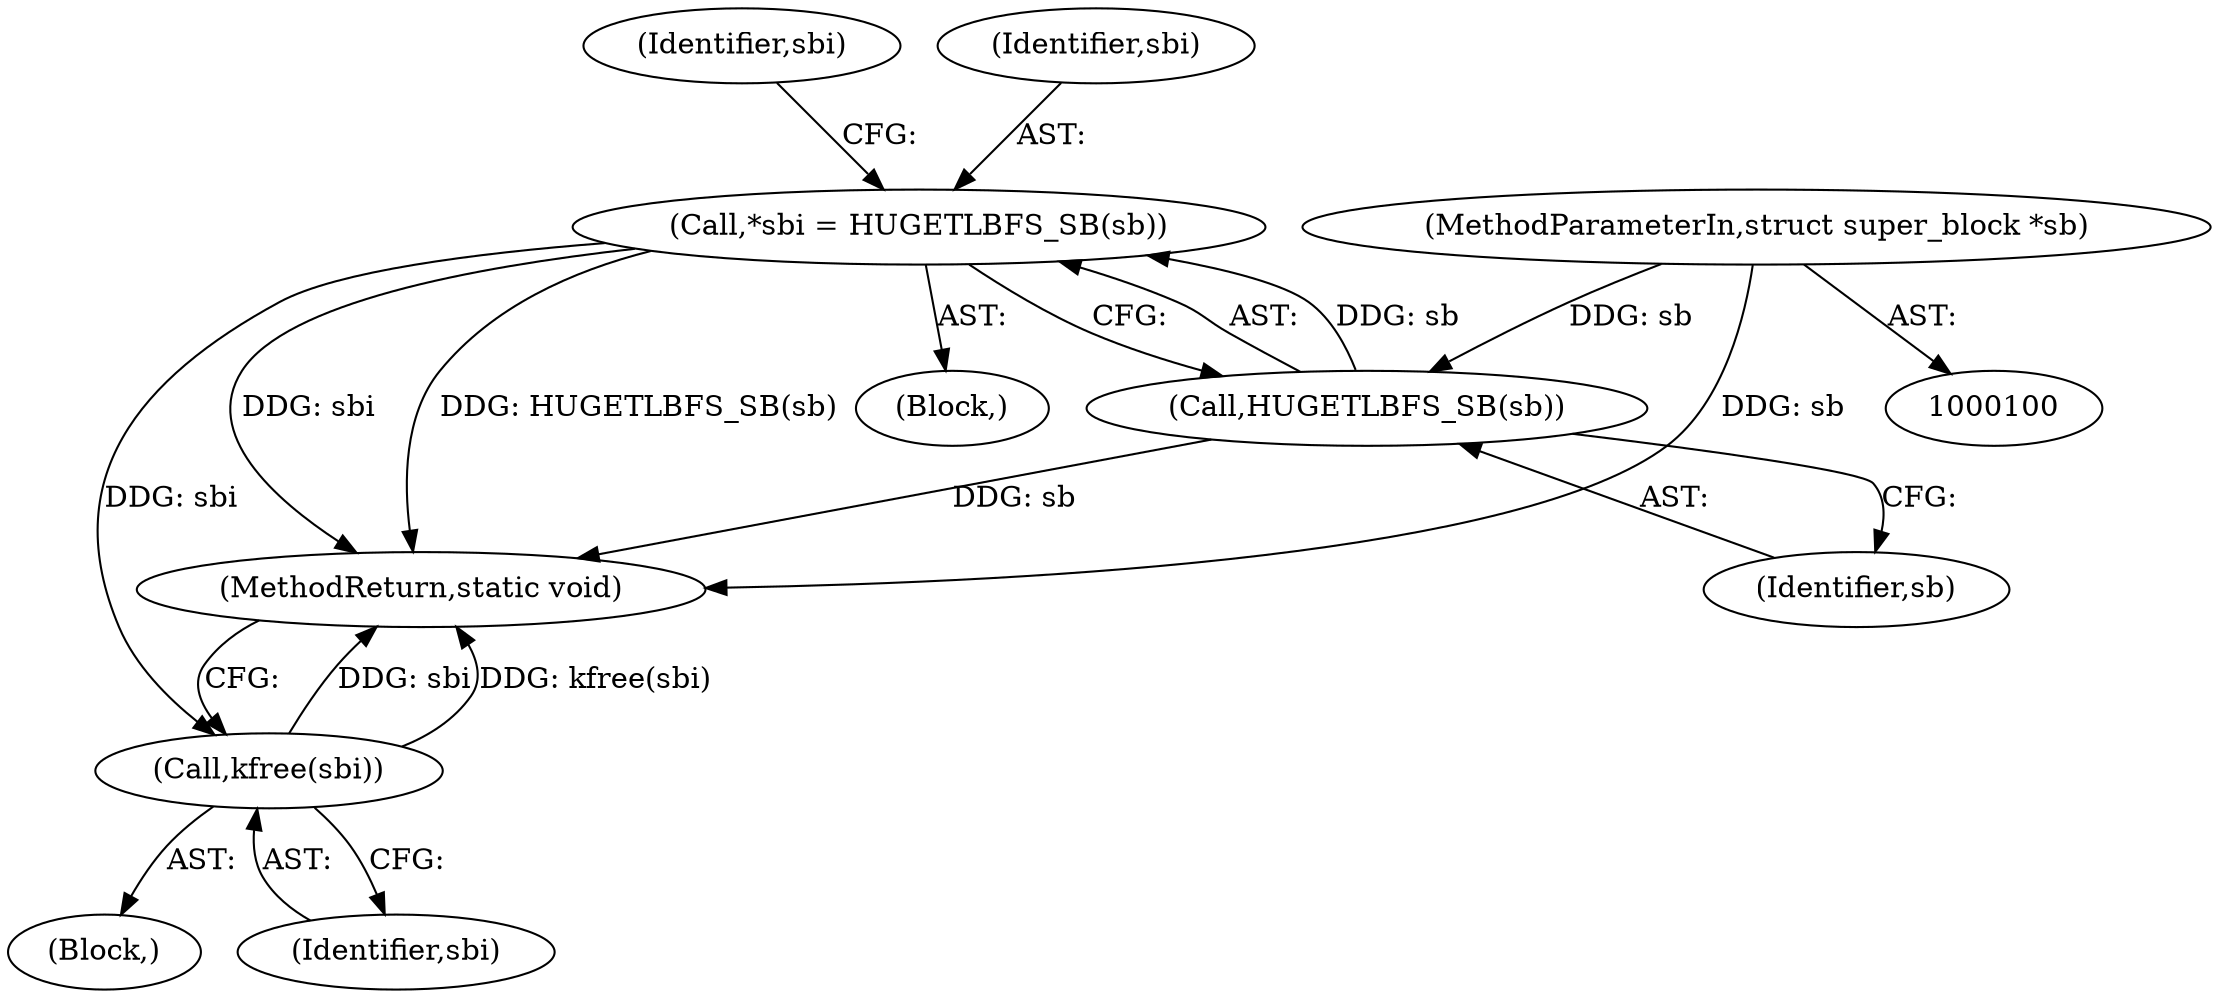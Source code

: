 digraph "0_linux_90481622d75715bfcb68501280a917dbfe516029_2@pointer" {
"1000104" [label="(Call,*sbi = HUGETLBFS_SB(sb))"];
"1000106" [label="(Call,HUGETLBFS_SB(sb))"];
"1000101" [label="(MethodParameterIn,struct super_block *sb)"];
"1000124" [label="(Call,kfree(sbi))"];
"1000107" [label="(Identifier,sb)"];
"1000110" [label="(Block,)"];
"1000109" [label="(Identifier,sbi)"];
"1000125" [label="(Identifier,sbi)"];
"1000124" [label="(Call,kfree(sbi))"];
"1000102" [label="(Block,)"];
"1000126" [label="(MethodReturn,static void)"];
"1000104" [label="(Call,*sbi = HUGETLBFS_SB(sb))"];
"1000106" [label="(Call,HUGETLBFS_SB(sb))"];
"1000101" [label="(MethodParameterIn,struct super_block *sb)"];
"1000105" [label="(Identifier,sbi)"];
"1000104" -> "1000102"  [label="AST: "];
"1000104" -> "1000106"  [label="CFG: "];
"1000105" -> "1000104"  [label="AST: "];
"1000106" -> "1000104"  [label="AST: "];
"1000109" -> "1000104"  [label="CFG: "];
"1000104" -> "1000126"  [label="DDG: sbi"];
"1000104" -> "1000126"  [label="DDG: HUGETLBFS_SB(sb)"];
"1000106" -> "1000104"  [label="DDG: sb"];
"1000104" -> "1000124"  [label="DDG: sbi"];
"1000106" -> "1000107"  [label="CFG: "];
"1000107" -> "1000106"  [label="AST: "];
"1000106" -> "1000126"  [label="DDG: sb"];
"1000101" -> "1000106"  [label="DDG: sb"];
"1000101" -> "1000100"  [label="AST: "];
"1000101" -> "1000126"  [label="DDG: sb"];
"1000124" -> "1000110"  [label="AST: "];
"1000124" -> "1000125"  [label="CFG: "];
"1000125" -> "1000124"  [label="AST: "];
"1000126" -> "1000124"  [label="CFG: "];
"1000124" -> "1000126"  [label="DDG: sbi"];
"1000124" -> "1000126"  [label="DDG: kfree(sbi)"];
}

